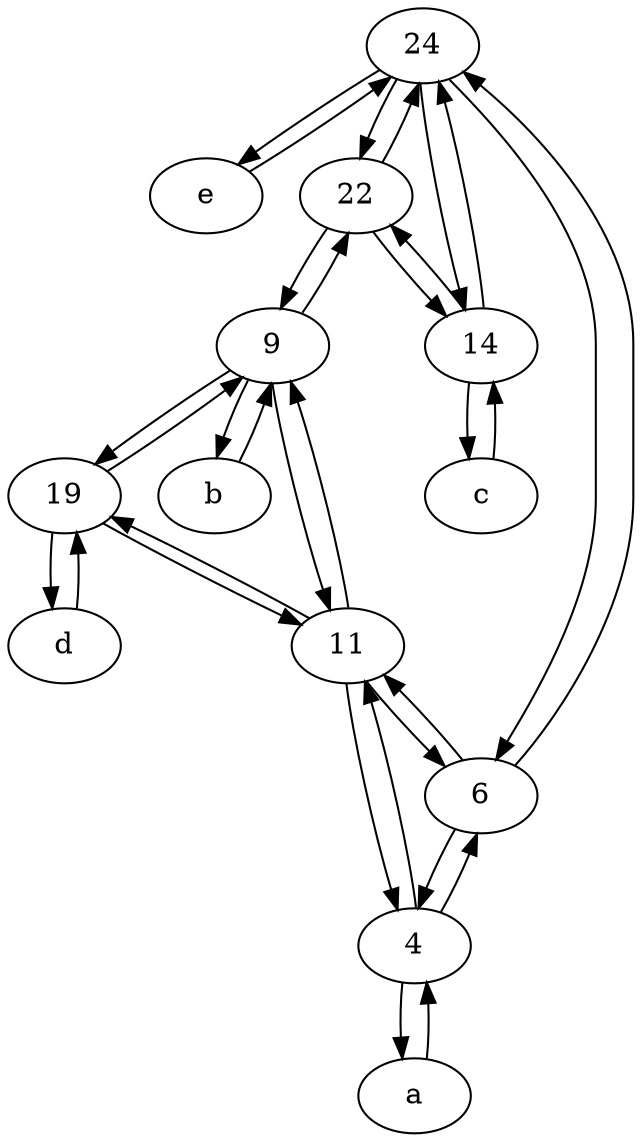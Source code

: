 digraph  {
	24;
	19;
	b [pos="50,20!"];
	11;
	e [pos="30,50!"];
	4;
	9;
	22;
	d [pos="20,30!"];
	a [pos="40,10!"];
	14;
	6;
	c [pos="20,10!"];
	24 -> 6;
	d -> 19;
	14 -> 22;
	19 -> d;
	6 -> 4;
	14 -> 24;
	6 -> 11;
	e -> 24;
	24 -> 22;
	4 -> 6;
	24 -> 14;
	9 -> b;
	9 -> 19;
	11 -> 9;
	4 -> 11;
	c -> 14;
	4 -> a;
	19 -> 11;
	14 -> c;
	24 -> e;
	22 -> 9;
	9 -> 22;
	11 -> 6;
	19 -> 9;
	22 -> 14;
	a -> 4;
	9 -> 11;
	6 -> 24;
	22 -> 24;
	11 -> 4;
	b -> 9;
	11 -> 19;

	}